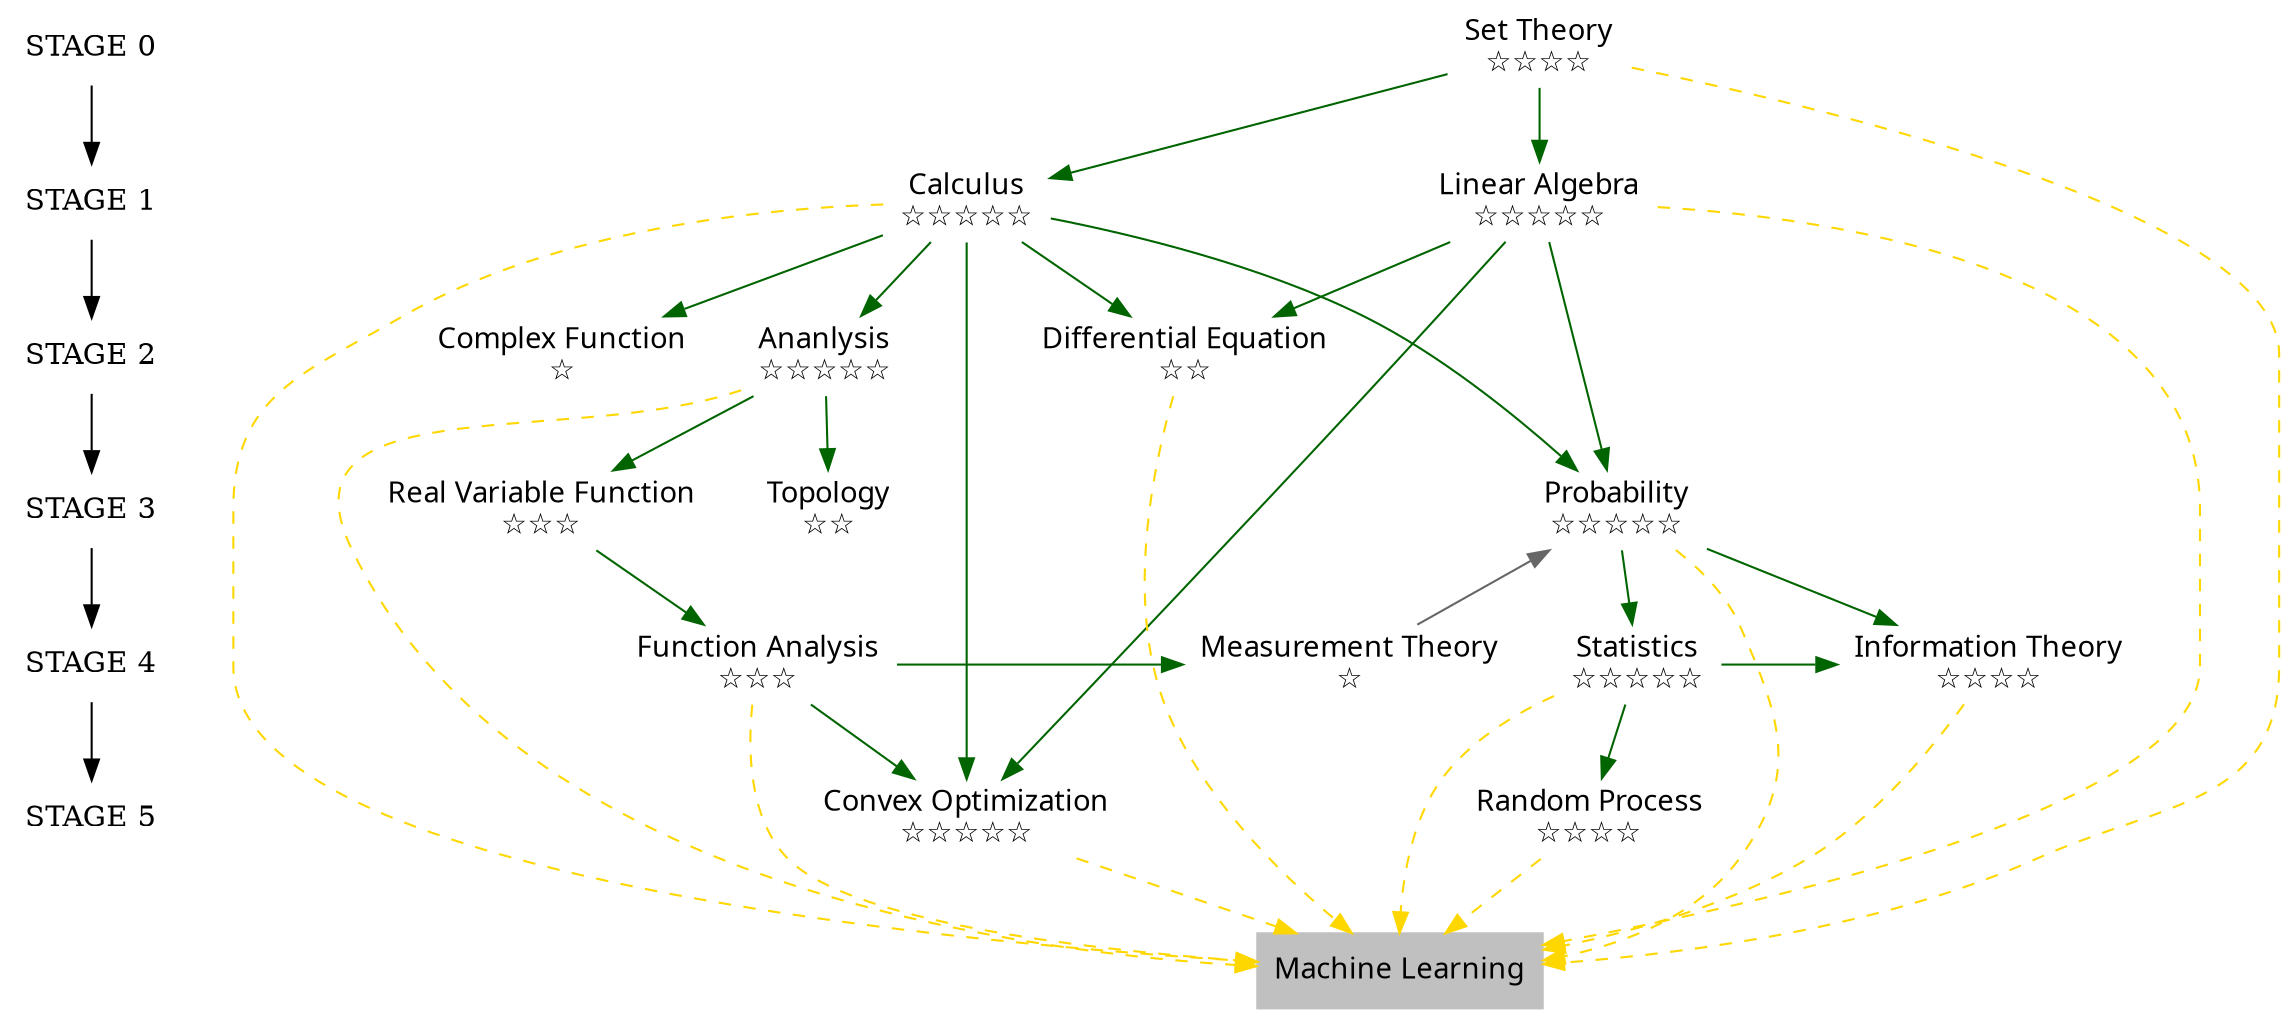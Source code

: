 digraph ML_Math{           //设置分辨率
	dpi = 320;
	//graph[bgcolor="cadetblue"];
	{
		node[shape=plaintext]
		"STAGE 0"->"STAGE 1"->"STAGE 2"->"STAGE 3"->"STAGE 4"->"STAGE 5";
	}
	{
		node[shape=plaintext,fontname="SimSon"]
		analysis[label="Ananlysis\n☆☆☆☆☆"];
		complex_fun[label="Complex Function\n☆"];
		real_analysis[label="Real Variable Function\n☆☆☆"];
		function_analysis[label="Function Analysis\n☆☆☆"];
		set_theory[label="Set Theory\n☆☆☆☆"];
		cal[label="Calculus\n☆☆☆☆☆"];
		linear_algebra[label="Linear Algebra\n☆☆☆☆☆"];
		diff_equation[label="Differential Equation\n☆☆"];
		convex_opt[label="Convex Optimization\n☆☆☆☆☆"];
		measurement_theory[label="Measurement Theory\n☆"];
		probability[label="Probability\n☆☆☆☆☆"];
		statistics[label="Statistics\n☆☆☆☆☆"];
		random_process[label="Random Process\n☆☆☆☆"];
		information_theory[label="Information Theory\n☆☆☆☆"];
		topology[label="Topology\n☆☆"]
		target[shape=box,label="Machine Learning",color = gray,style=filled];

		//subgraph cluster_analysis
		//{
		//	label="Analysis"

		//}
	}
	{
		{rank=same;"STAGE 0";set_theory;}
		{rank=same;"STAGE 1";cal;linear_algebra;}
		{rank=same;"STAGE 2";complex_fun;analysis;diff_equation;}
		{rank=same;"STAGE 3";real_analysis;probability;topology}
		{rank=same;"STAGE 4";function_analysis;measurement_theory;statistics;information_theory;}
		{rank=same;"STAGE 5";convex_opt;random_process;}
	}
	{
		edge[color=darkgreen]
		set_theory->cal;
		set_theory->linear_algebra;
		linear_algebra->diff_equation;
		linear_algebra->probability;
		linear_algebra->convex_opt;
		cal->analysis;
		cal->diff_equation;
		cal->probability;
		cal->complex_fun;
		cal->convex_opt;
		analysis->real_analysis;
		analysis->topology;
		real_analysis->function_analysis;
		function_analysis->convex_opt;
		function_analysis->measurement_theory;
		probability->statistics;
		statistics->random_process;
		statistics->information_theory;
		probability->information_theory;
		measurement_theory->probability[color=gray40];
	}
	/*edge to machine learing*/
	{
		edge[color=gold,style=dashed]
		set_theory->target;
		cal->target;
		linear_algebra->target;
		analysis->target;
		function_analysis->target;
		diff_equation->target;
		convex_opt->target;
		probability->target;
		statistics->target;
		random_process->target;
		information_theory->target;
	}
}
